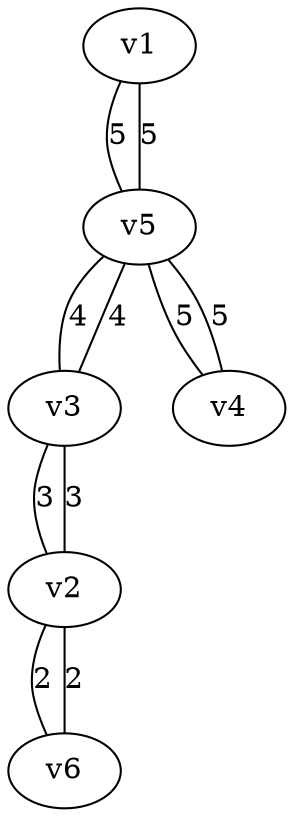 graph G {
1 [label="v1"];
2 [label="v2"];
3 [label="v3"];
4 [label="v4"];
5 [label="v5"];
6 [label="v6"];
1--5 [label="5"];
2--3 [label="3"];
2--6 [label="2"];
3--2 [label="3"];
3--5 [label="4"];
4--5 [label="5"];
5--1 [label="5"];
5--3 [label="4"];
5--4 [label="5"];
6--2 [label="2"];
}
